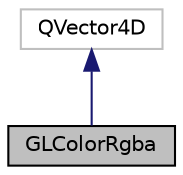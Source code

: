 digraph "GLColorRgba"
{
 // LATEX_PDF_SIZE
  edge [fontname="Helvetica",fontsize="10",labelfontname="Helvetica",labelfontsize="10"];
  node [fontname="Helvetica",fontsize="10",shape=record];
  Node0 [label="GLColorRgba",height=0.2,width=0.4,color="black", fillcolor="grey75", style="filled", fontcolor="black",tooltip="The GlColorRgba class is a convenience class to replace QVector4D for color variables."];
  Node1 -> Node0 [dir="back",color="midnightblue",fontsize="10",style="solid",fontname="Helvetica"];
  Node1 [label="QVector4D",height=0.2,width=0.4,color="grey75", fillcolor="white", style="filled",tooltip=" "];
}
